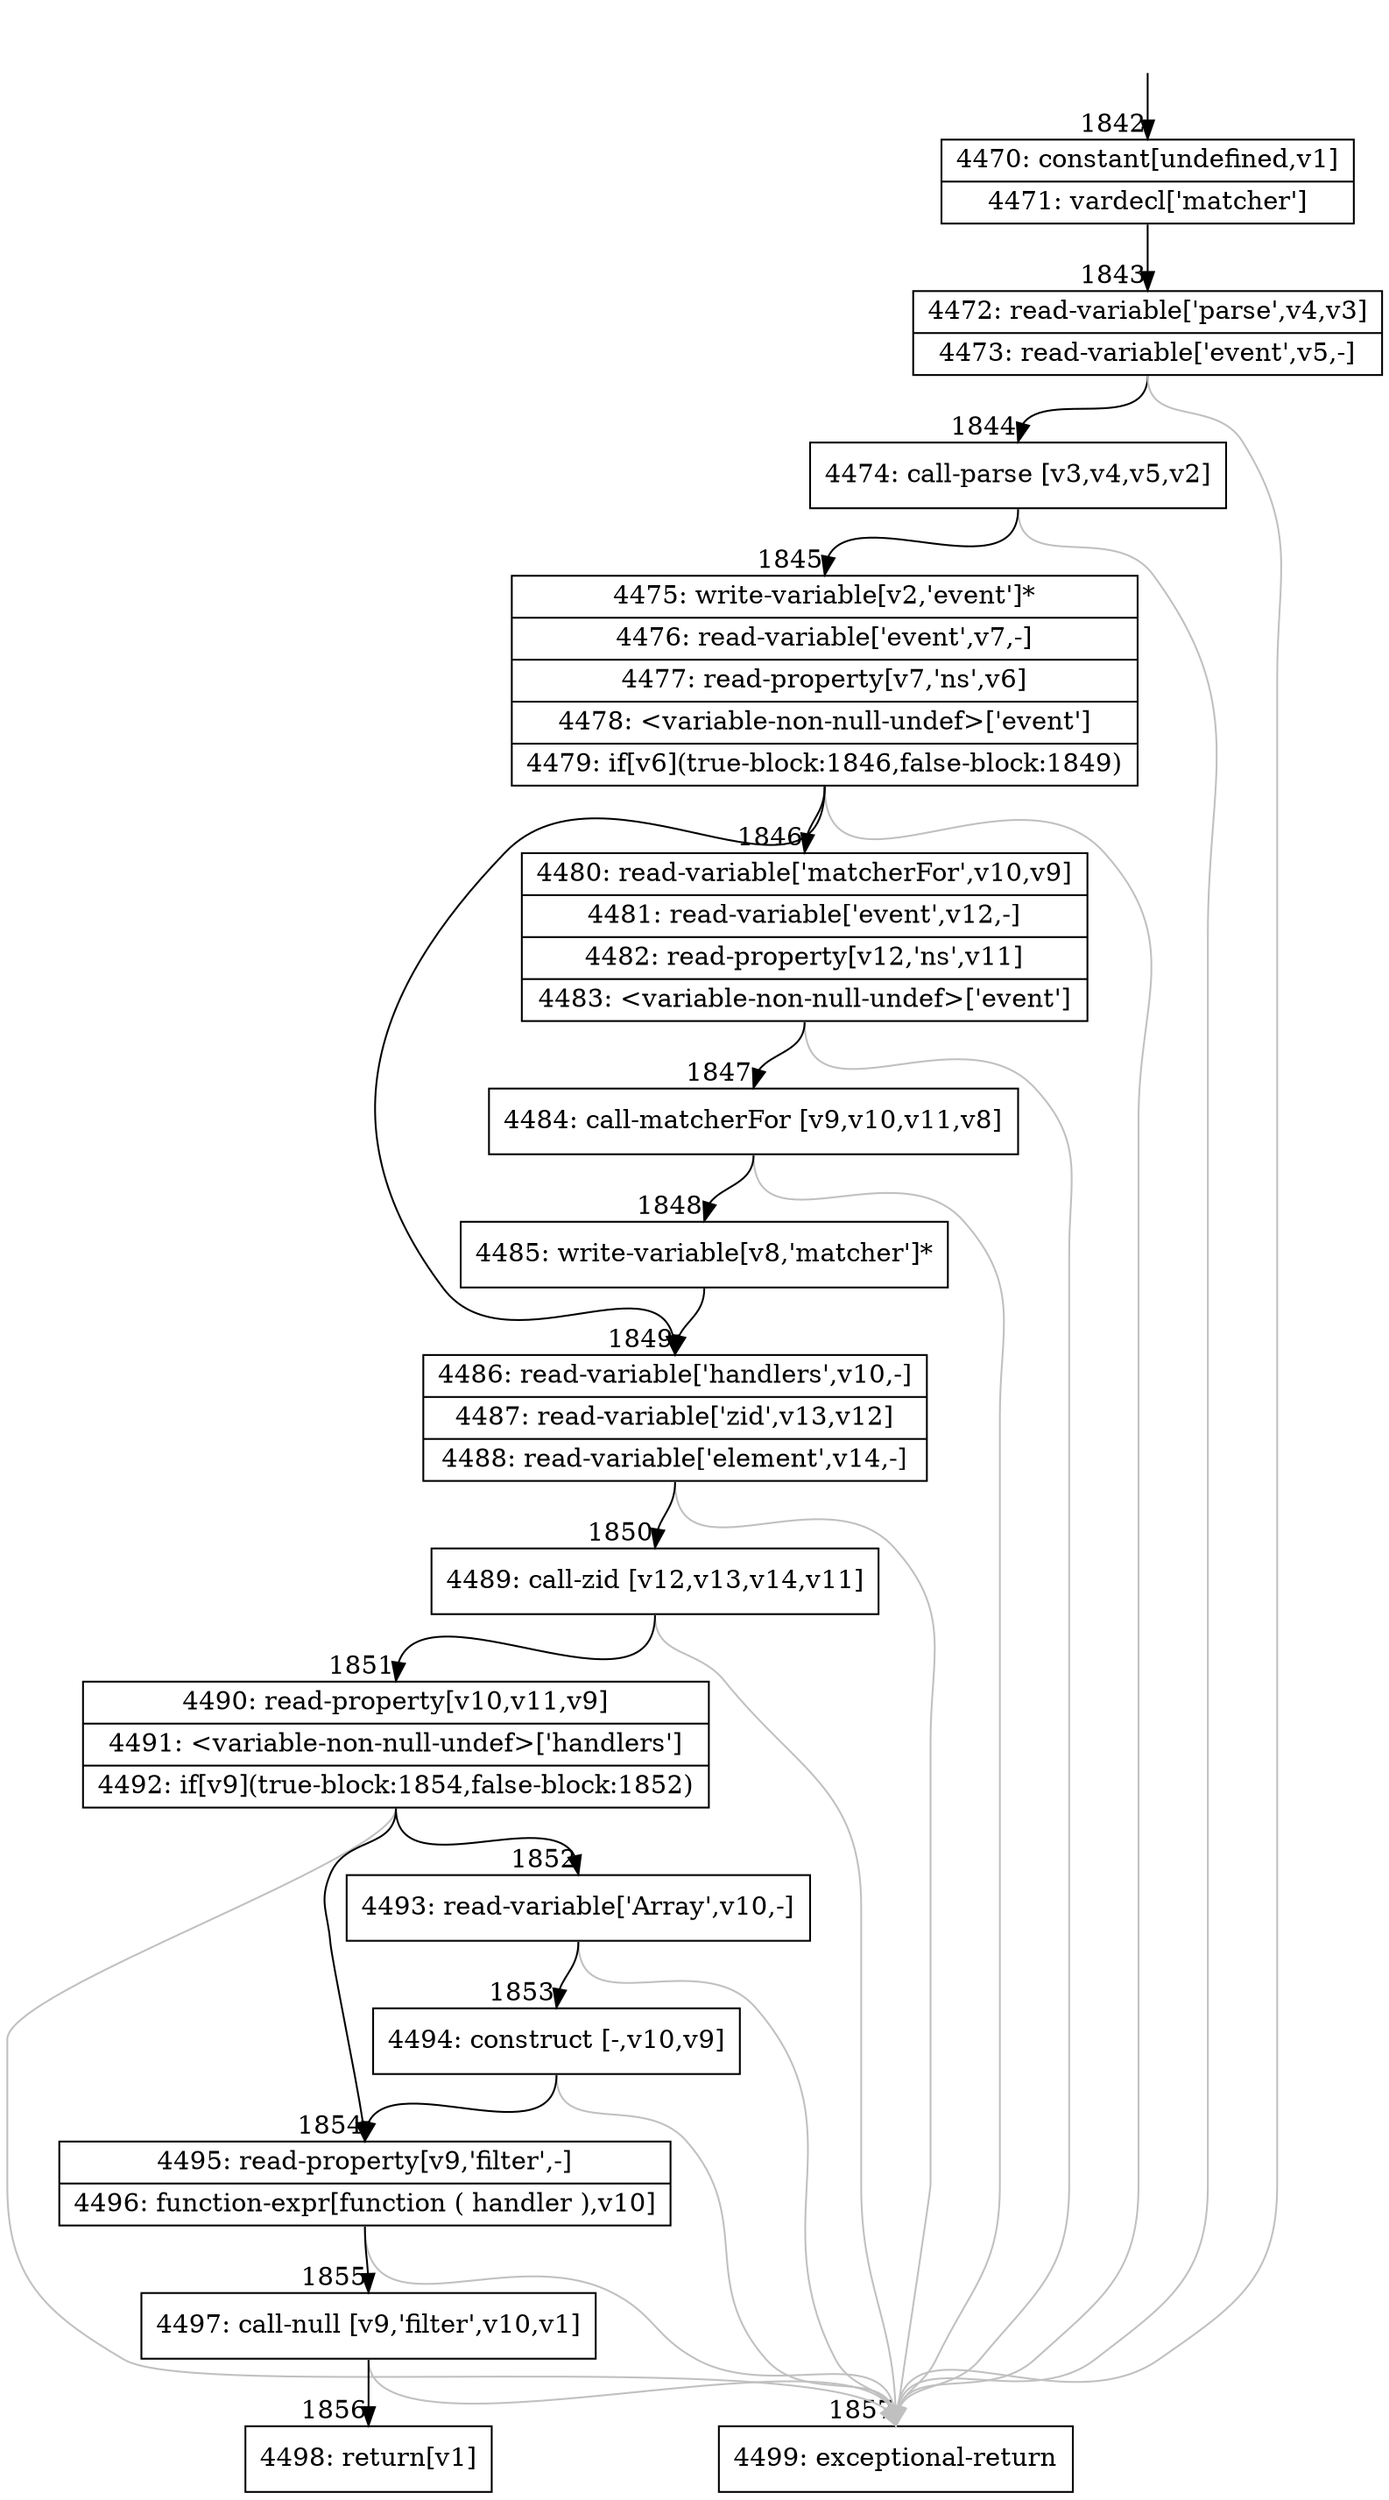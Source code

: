 digraph {
rankdir="TD"
BB_entry167[shape=none,label=""];
BB_entry167 -> BB1842 [tailport=s, headport=n, headlabel="    1842"]
BB1842 [shape=record label="{4470: constant[undefined,v1]|4471: vardecl['matcher']}" ] 
BB1842 -> BB1843 [tailport=s, headport=n, headlabel="      1843"]
BB1843 [shape=record label="{4472: read-variable['parse',v4,v3]|4473: read-variable['event',v5,-]}" ] 
BB1843 -> BB1844 [tailport=s, headport=n, headlabel="      1844"]
BB1843 -> BB1857 [tailport=s, headport=n, color=gray, headlabel="      1857"]
BB1844 [shape=record label="{4474: call-parse [v3,v4,v5,v2]}" ] 
BB1844 -> BB1845 [tailport=s, headport=n, headlabel="      1845"]
BB1844 -> BB1857 [tailport=s, headport=n, color=gray]
BB1845 [shape=record label="{4475: write-variable[v2,'event']*|4476: read-variable['event',v7,-]|4477: read-property[v7,'ns',v6]|4478: \<variable-non-null-undef\>['event']|4479: if[v6](true-block:1846,false-block:1849)}" ] 
BB1845 -> BB1846 [tailport=s, headport=n, headlabel="      1846"]
BB1845 -> BB1849 [tailport=s, headport=n, headlabel="      1849"]
BB1845 -> BB1857 [tailport=s, headport=n, color=gray]
BB1846 [shape=record label="{4480: read-variable['matcherFor',v10,v9]|4481: read-variable['event',v12,-]|4482: read-property[v12,'ns',v11]|4483: \<variable-non-null-undef\>['event']}" ] 
BB1846 -> BB1847 [tailport=s, headport=n, headlabel="      1847"]
BB1846 -> BB1857 [tailport=s, headport=n, color=gray]
BB1847 [shape=record label="{4484: call-matcherFor [v9,v10,v11,v8]}" ] 
BB1847 -> BB1848 [tailport=s, headport=n, headlabel="      1848"]
BB1847 -> BB1857 [tailport=s, headport=n, color=gray]
BB1848 [shape=record label="{4485: write-variable[v8,'matcher']*}" ] 
BB1848 -> BB1849 [tailport=s, headport=n]
BB1849 [shape=record label="{4486: read-variable['handlers',v10,-]|4487: read-variable['zid',v13,v12]|4488: read-variable['element',v14,-]}" ] 
BB1849 -> BB1850 [tailport=s, headport=n, headlabel="      1850"]
BB1849 -> BB1857 [tailport=s, headport=n, color=gray]
BB1850 [shape=record label="{4489: call-zid [v12,v13,v14,v11]}" ] 
BB1850 -> BB1851 [tailport=s, headport=n, headlabel="      1851"]
BB1850 -> BB1857 [tailport=s, headport=n, color=gray]
BB1851 [shape=record label="{4490: read-property[v10,v11,v9]|4491: \<variable-non-null-undef\>['handlers']|4492: if[v9](true-block:1854,false-block:1852)}" ] 
BB1851 -> BB1854 [tailport=s, headport=n, headlabel="      1854"]
BB1851 -> BB1852 [tailport=s, headport=n, headlabel="      1852"]
BB1851 -> BB1857 [tailport=s, headport=n, color=gray]
BB1852 [shape=record label="{4493: read-variable['Array',v10,-]}" ] 
BB1852 -> BB1853 [tailport=s, headport=n, headlabel="      1853"]
BB1852 -> BB1857 [tailport=s, headport=n, color=gray]
BB1853 [shape=record label="{4494: construct [-,v10,v9]}" ] 
BB1853 -> BB1854 [tailport=s, headport=n]
BB1853 -> BB1857 [tailport=s, headport=n, color=gray]
BB1854 [shape=record label="{4495: read-property[v9,'filter',-]|4496: function-expr[function ( handler ),v10]}" ] 
BB1854 -> BB1855 [tailport=s, headport=n, headlabel="      1855"]
BB1854 -> BB1857 [tailport=s, headport=n, color=gray]
BB1855 [shape=record label="{4497: call-null [v9,'filter',v10,v1]}" ] 
BB1855 -> BB1856 [tailport=s, headport=n, headlabel="      1856"]
BB1855 -> BB1857 [tailport=s, headport=n, color=gray]
BB1856 [shape=record label="{4498: return[v1]}" ] 
BB1857 [shape=record label="{4499: exceptional-return}" ] 
//#$~ 911
}
